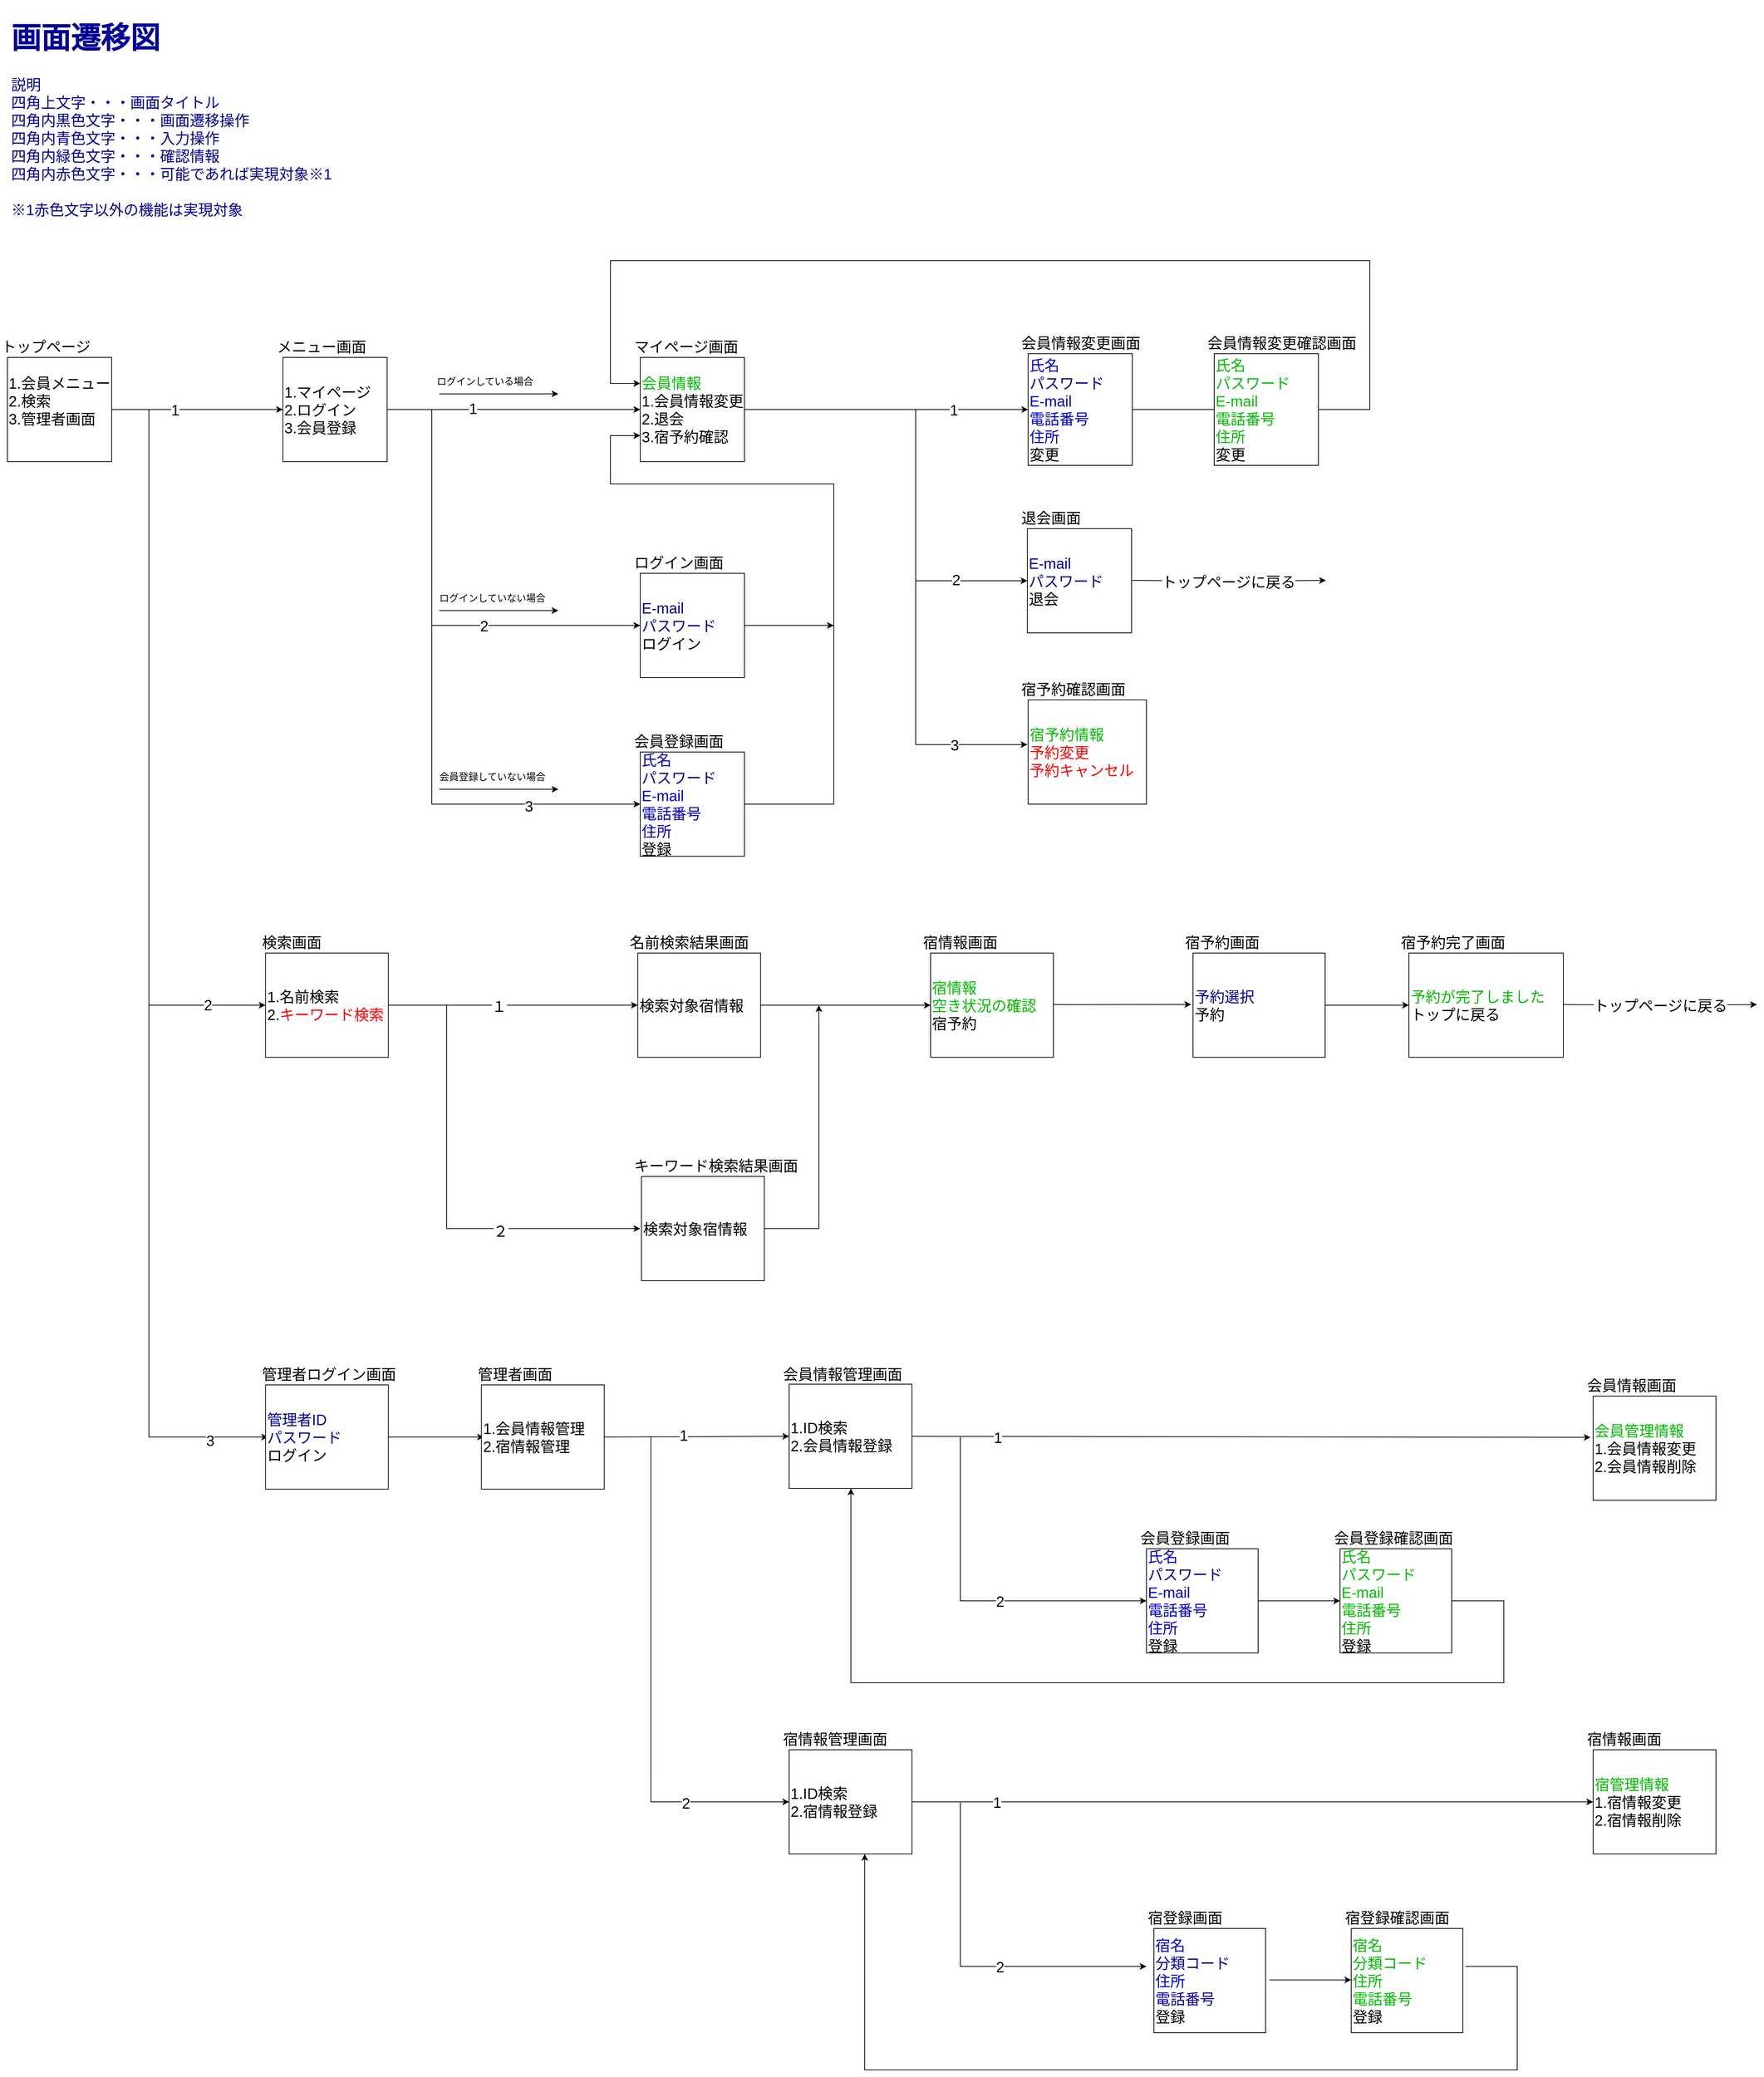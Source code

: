 <mxfile version="18.0.4" type="device"><diagram id="SCnkeToK2idK928pMim0" name="ページ1"><mxGraphModel dx="2257" dy="2437" grid="1" gridSize="10" guides="1" tooltips="1" connect="1" arrows="1" fold="1" page="1" pageScale="1" pageWidth="1100" pageHeight="1700" math="0" shadow="0"><root><mxCell id="0"/><mxCell id="1" parent="0"/><mxCell id="dKKwTY9NeeQIRmnHNCGu-58" value="" style="edgeStyle=segmentEdgeStyle;endArrow=classic;html=1;rounded=0;fontSize=20;fontColor=#000099;elbow=vertical;entryX=0;entryY=0.25;entryDx=0;entryDy=0;" edge="1" parent="1" target="dKKwTY9NeeQIRmnHNCGu-34"><mxGeometry width="50" height="50" relative="1" as="geometry"><mxPoint x="1240" y="20" as="sourcePoint"/><mxPoint x="370" y="-20" as="targetPoint"/><Array as="points"><mxPoint x="1560" y="20"/><mxPoint x="1560" y="-180"/><mxPoint x="540" y="-180"/><mxPoint x="540" y="-15"/></Array></mxGeometry></mxCell><mxCell id="NG-KO3p0tFt5fAg9RqJ7-1" value="&lt;span style=&quot;font-size: 20px;&quot;&gt;1.会員メニュー&lt;br&gt;&lt;div style=&quot;text-align: left;&quot;&gt;&lt;span style=&quot;background-color: initial;&quot;&gt;2.検索&lt;/span&gt;&lt;/div&gt;&lt;div style=&quot;text-align: left;&quot;&gt;3.管理者画面&lt;/div&gt;&lt;br&gt;&lt;/span&gt;" style="rounded=0;whiteSpace=wrap;html=1;" parent="1" vertex="1"><mxGeometry x="-270" y="-50" width="140" height="140" as="geometry"/></mxCell><mxCell id="NG-KO3p0tFt5fAg9RqJ7-6" value="1.名前検索&lt;br&gt;2.&lt;font color=&quot;#ff0000&quot;&gt;キーワード検索&lt;/font&gt;" style="rounded=0;whiteSpace=wrap;html=1;fontSize=20;align=left;" parent="1" vertex="1"><mxGeometry x="76.67" y="750" width="165" height="140" as="geometry"/></mxCell><mxCell id="NG-KO3p0tFt5fAg9RqJ7-11" value="" style="endArrow=classic;html=1;rounded=0;fontSize=20;exitX=1;exitY=0.5;exitDx=0;exitDy=0;entryX=0;entryY=0.5;entryDx=0;entryDy=0;startArrow=none;" parent="1" source="dKKwTY9NeeQIRmnHNCGu-34" target="dKKwTY9NeeQIRmnHNCGu-39" edge="1"><mxGeometry width="50" height="50" relative="1" as="geometry"><mxPoint x="530" y="20" as="sourcePoint"/><mxPoint x="820.0" y="20" as="targetPoint"/></mxGeometry></mxCell><mxCell id="dKKwTY9NeeQIRmnHNCGu-83" value="1" style="edgeLabel;html=1;align=center;verticalAlign=middle;resizable=0;points=[];fontSize=20;fontColor=#000000;" vertex="1" connectable="0" parent="NG-KO3p0tFt5fAg9RqJ7-11"><mxGeometry x="0.473" relative="1" as="geometry"><mxPoint as="offset"/></mxGeometry></mxCell><mxCell id="NG-KO3p0tFt5fAg9RqJ7-15" value="" style="endArrow=classic;html=1;rounded=0;fontSize=20;exitX=1;exitY=0.5;exitDx=0;exitDy=0;entryX=0;entryY=0.5;entryDx=0;entryDy=0;" parent="1" source="dKKwTY9NeeQIRmnHNCGu-25" target="dKKwTY9NeeQIRmnHNCGu-34" edge="1"><mxGeometry width="50" height="50" relative="1" as="geometry"><mxPoint x="260" y="20" as="sourcePoint"/><mxPoint x="410" y="20" as="targetPoint"/></mxGeometry></mxCell><mxCell id="dKKwTY9NeeQIRmnHNCGu-80" value="1" style="edgeLabel;html=1;align=center;verticalAlign=middle;resizable=0;points=[];fontSize=20;fontColor=#000000;" vertex="1" connectable="0" parent="NG-KO3p0tFt5fAg9RqJ7-15"><mxGeometry x="-0.324" y="2" relative="1" as="geometry"><mxPoint as="offset"/></mxGeometry></mxCell><mxCell id="NG-KO3p0tFt5fAg9RqJ7-21" value="" style="endArrow=classic;html=1;rounded=0;fontSize=20;edgeStyle=elbowEdgeStyle;entryX=0;entryY=0.5;entryDx=0;entryDy=0;" parent="1" target="dKKwTY9NeeQIRmnHNCGu-36" edge="1"><mxGeometry width="50" height="50" relative="1" as="geometry"><mxPoint x="300" y="20" as="sourcePoint"/><mxPoint x="410" y="630" as="targetPoint"/><Array as="points"><mxPoint x="300" y="80"/><mxPoint x="360" y="260"/><mxPoint x="310" y="120"/><mxPoint x="334" y="370"/><mxPoint x="334" y="900"/><mxPoint x="444" y="538.75"/><mxPoint x="474" y="568.75"/><mxPoint x="464" y="568.75"/><mxPoint x="474" y="598.75"/></Array></mxGeometry></mxCell><mxCell id="dKKwTY9NeeQIRmnHNCGu-82" value="3" style="edgeLabel;html=1;align=center;verticalAlign=middle;resizable=0;points=[];fontSize=20;fontColor=#000000;" vertex="1" connectable="0" parent="NG-KO3p0tFt5fAg9RqJ7-21"><mxGeometry x="0.628" y="-2" relative="1" as="geometry"><mxPoint as="offset"/></mxGeometry></mxCell><mxCell id="dKKwTY9NeeQIRmnHNCGu-4" value="" style="edgeStyle=segmentEdgeStyle;endArrow=classic;html=1;rounded=0;entryX=0;entryY=0.5;entryDx=0;entryDy=0;" edge="1" parent="1" target="NG-KO3p0tFt5fAg9RqJ7-6"><mxGeometry width="50" height="50" relative="1" as="geometry"><mxPoint x="-80" y="20" as="sourcePoint"/><mxPoint x="90" y="360" as="targetPoint"/><Array as="points"><mxPoint x="-80" y="180"/><mxPoint x="-80" y="860"/></Array></mxGeometry></mxCell><mxCell id="dKKwTY9NeeQIRmnHNCGu-79" value="2" style="edgeLabel;html=1;align=center;verticalAlign=middle;resizable=0;points=[];fontSize=20;fontColor=#000000;" vertex="1" connectable="0" parent="dKKwTY9NeeQIRmnHNCGu-4"><mxGeometry x="0.838" y="1" relative="1" as="geometry"><mxPoint as="offset"/></mxGeometry></mxCell><mxCell id="dKKwTY9NeeQIRmnHNCGu-25" value="&lt;div style=&quot;&quot;&gt;&lt;span style=&quot;font-size: 20px; background-color: initial;&quot;&gt;1.マイページ&lt;/span&gt;&lt;br&gt;&lt;/div&gt;&lt;div style=&quot;&quot;&gt;&lt;span style=&quot;font-size: 20px; background-color: initial;&quot;&gt;2.ログイン&lt;/span&gt;&lt;/div&gt;&lt;div style=&quot;&quot;&gt;&lt;span style=&quot;font-size: 20px;&quot;&gt;3.会員登録&lt;/span&gt;&lt;/div&gt;" style="rounded=0;whiteSpace=wrap;html=1;align=left;" vertex="1" parent="1"><mxGeometry x="100" y="-50" width="140" height="140" as="geometry"/></mxCell><mxCell id="dKKwTY9NeeQIRmnHNCGu-28" style="edgeStyle=elbowEdgeStyle;rounded=0;orthogonalLoop=1;jettySize=auto;html=1;exitX=0.75;exitY=0;exitDx=0;exitDy=0;" edge="1" parent="1" source="dKKwTY9NeeQIRmnHNCGu-25" target="dKKwTY9NeeQIRmnHNCGu-25"><mxGeometry relative="1" as="geometry"/></mxCell><mxCell id="dKKwTY9NeeQIRmnHNCGu-30" value="メニュー画面" style="text;html=1;strokeColor=none;fillColor=none;align=left;verticalAlign=middle;whiteSpace=wrap;rounded=0;fontSize=20;" vertex="1" parent="1"><mxGeometry x="90" y="-80" width="130" height="30" as="geometry"/></mxCell><mxCell id="dKKwTY9NeeQIRmnHNCGu-31" value="トップページ" style="text;html=1;strokeColor=none;fillColor=none;align=left;verticalAlign=middle;whiteSpace=wrap;rounded=0;fontSize=20;" vertex="1" parent="1"><mxGeometry x="-280" y="-80" width="130" height="30" as="geometry"/></mxCell><mxCell id="dKKwTY9NeeQIRmnHNCGu-32" value="検索画面" style="text;html=1;strokeColor=none;fillColor=none;align=left;verticalAlign=middle;whiteSpace=wrap;rounded=0;fontSize=20;" vertex="1" parent="1"><mxGeometry x="70" y="720" width="100" height="30" as="geometry"/></mxCell><mxCell id="dKKwTY9NeeQIRmnHNCGu-35" value="マイページ画面" style="text;html=1;strokeColor=none;fillColor=none;align=left;verticalAlign=middle;whiteSpace=wrap;rounded=0;fontSize=20;" vertex="1" parent="1"><mxGeometry x="570" y="-80" width="170" height="30" as="geometry"/></mxCell><mxCell id="dKKwTY9NeeQIRmnHNCGu-36" value="&lt;font style=&quot;&quot; color=&quot;#0000cc&quot;&gt;氏名&lt;br&gt;&lt;/font&gt;&lt;font color=&quot;#000099&quot;&gt;パスワード&lt;/font&gt;&lt;br style=&quot;&quot;&gt;&lt;font style=&quot;&quot; color=&quot;#0000cc&quot;&gt;E-mail&lt;/font&gt;&lt;br style=&quot;&quot;&gt;&lt;font style=&quot;&quot; color=&quot;#0000cc&quot;&gt;電話番号&lt;/font&gt;&lt;br style=&quot;&quot;&gt;&lt;font style=&quot;&quot; color=&quot;#0000cc&quot;&gt;住所&lt;/font&gt;&lt;br style=&quot;&quot;&gt;登録" style="rounded=0;whiteSpace=wrap;html=1;fontSize=20;align=left;" vertex="1" parent="1"><mxGeometry x="580" y="480" width="140" height="140" as="geometry"/></mxCell><mxCell id="dKKwTY9NeeQIRmnHNCGu-38" value="会員登録画面" style="text;html=1;strokeColor=none;fillColor=none;align=left;verticalAlign=middle;whiteSpace=wrap;rounded=0;fontSize=20;" vertex="1" parent="1"><mxGeometry x="570" y="450" width="140" height="30" as="geometry"/></mxCell><mxCell id="dKKwTY9NeeQIRmnHNCGu-39" value="&lt;font color=&quot;#0000cc&quot;&gt;氏名&lt;br&gt;&lt;/font&gt;&lt;font color=&quot;#000099&quot;&gt;パスワード&lt;/font&gt;&lt;br&gt;&lt;font color=&quot;#0000cc&quot;&gt;E-mail&lt;/font&gt;&lt;br&gt;&lt;font color=&quot;#0000cc&quot;&gt;電話番号&lt;/font&gt;&lt;br&gt;&lt;font color=&quot;#0000cc&quot;&gt;住所&lt;/font&gt;&lt;br&gt;変更" style="rounded=0;whiteSpace=wrap;html=1;fontSize=20;align=left;" vertex="1" parent="1"><mxGeometry x="1101" y="-55" width="140" height="150" as="geometry"/></mxCell><mxCell id="dKKwTY9NeeQIRmnHNCGu-40" value="会員情報変更画面" style="text;html=1;strokeColor=none;fillColor=none;align=left;verticalAlign=middle;whiteSpace=wrap;rounded=0;fontSize=20;" vertex="1" parent="1"><mxGeometry x="1090" y="-85" width="170" height="30" as="geometry"/></mxCell><mxCell id="dKKwTY9NeeQIRmnHNCGu-41" value="&lt;font color=&quot;#000099&quot;&gt;E-mail&lt;br&gt;パスワード&lt;/font&gt;&lt;br&gt;退会" style="rounded=0;whiteSpace=wrap;html=1;fontSize=20;align=left;" vertex="1" parent="1"><mxGeometry x="1100" y="180" width="140" height="140" as="geometry"/></mxCell><mxCell id="dKKwTY9NeeQIRmnHNCGu-42" value="" style="edgeStyle=segmentEdgeStyle;endArrow=classic;html=1;rounded=0;fontSize=20;entryX=0;entryY=0.5;entryDx=0;entryDy=0;entryPerimeter=0;" edge="1" parent="1" target="dKKwTY9NeeQIRmnHNCGu-41"><mxGeometry width="50" height="50" relative="1" as="geometry"><mxPoint x="950" y="20" as="sourcePoint"/><mxPoint x="1090" y="250" as="targetPoint"/><Array as="points"><mxPoint x="950" y="250"/></Array></mxGeometry></mxCell><mxCell id="dKKwTY9NeeQIRmnHNCGu-84" value="2" style="edgeLabel;html=1;align=center;verticalAlign=middle;resizable=0;points=[];fontSize=20;fontColor=#000000;" vertex="1" connectable="0" parent="dKKwTY9NeeQIRmnHNCGu-42"><mxGeometry x="0.492" y="2" relative="1" as="geometry"><mxPoint as="offset"/></mxGeometry></mxCell><mxCell id="dKKwTY9NeeQIRmnHNCGu-43" value="退会画面" style="text;html=1;strokeColor=none;fillColor=none;align=left;verticalAlign=middle;whiteSpace=wrap;rounded=0;fontSize=20;" vertex="1" parent="1"><mxGeometry x="1090" y="150" width="140" height="30" as="geometry"/></mxCell><mxCell id="dKKwTY9NeeQIRmnHNCGu-50" value="" style="edgeStyle=segmentEdgeStyle;endArrow=classic;html=1;rounded=0;fontSize=20;" edge="1" parent="1"><mxGeometry width="50" height="50" relative="1" as="geometry"><mxPoint x="950" y="250" as="sourcePoint"/><mxPoint x="1100" y="470" as="targetPoint"/><Array as="points"><mxPoint x="950" y="470"/><mxPoint x="1020" y="470"/></Array></mxGeometry></mxCell><mxCell id="dKKwTY9NeeQIRmnHNCGu-85" value="3" style="edgeLabel;html=1;align=center;verticalAlign=middle;resizable=0;points=[];fontSize=20;fontColor=#000000;" vertex="1" connectable="0" parent="dKKwTY9NeeQIRmnHNCGu-50"><mxGeometry x="0.468" relative="1" as="geometry"><mxPoint as="offset"/></mxGeometry></mxCell><mxCell id="dKKwTY9NeeQIRmnHNCGu-51" value="&lt;font color=&quot;#00bb00&quot;&gt;宿予約情報&lt;/font&gt;&lt;br&gt;&lt;font color=&quot;#ff0000&quot;&gt;予約変更&lt;br&gt;予約キャンセル&lt;/font&gt;" style="rounded=0;whiteSpace=wrap;html=1;fontSize=20;align=left;" vertex="1" parent="1"><mxGeometry x="1101" y="410" width="159" height="140" as="geometry"/></mxCell><mxCell id="dKKwTY9NeeQIRmnHNCGu-52" value="宿予約確認画面" style="text;html=1;strokeColor=none;fillColor=none;align=left;verticalAlign=middle;whiteSpace=wrap;rounded=0;fontSize=20;" vertex="1" parent="1"><mxGeometry x="1090" y="380" width="170" height="30" as="geometry"/></mxCell><mxCell id="dKKwTY9NeeQIRmnHNCGu-55" value="&lt;h1&gt;画面遷移図&lt;/h1&gt;&lt;div&gt;説明&lt;/div&gt;&lt;div&gt;四角上文字・・・画面タイトル&lt;/div&gt;&lt;div&gt;四角内黒色文字・・・画面遷移操作&lt;/div&gt;&lt;div&gt;四角内青色文字・・・入力操作&lt;/div&gt;&lt;div&gt;四角内緑色文字・・・確認情報&lt;/div&gt;&lt;div&gt;四角内赤色文字・・・可能であれば実現対象※1&lt;/div&gt;&lt;div&gt;&lt;br&gt;&lt;/div&gt;&lt;div&gt;※1赤色文字以外の機能は実現対象&lt;/div&gt;&lt;div&gt;&lt;br&gt;&lt;/div&gt;" style="text;html=1;strokeColor=none;fillColor=none;spacing=5;spacingTop=-20;whiteSpace=wrap;overflow=hidden;rounded=0;fontSize=20;fontColor=#000099;" vertex="1" parent="1"><mxGeometry x="-270" y="-520" width="510" height="360" as="geometry"/></mxCell><mxCell id="dKKwTY9NeeQIRmnHNCGu-57" value="" style="edgeStyle=orthogonalEdgeStyle;endArrow=classic;html=1;rounded=0;fontSize=20;fontColor=#000099;elbow=vertical;exitX=1;exitY=0.5;exitDx=0;exitDy=0;entryX=0;entryY=0.75;entryDx=0;entryDy=0;" edge="1" parent="1" source="dKKwTY9NeeQIRmnHNCGu-36" target="dKKwTY9NeeQIRmnHNCGu-34"><mxGeometry width="50" height="50" relative="1" as="geometry"><mxPoint x="610" y="635" as="sourcePoint"/><mxPoint x="570" y="50" as="targetPoint"/><Array as="points"><mxPoint x="840" y="550"/><mxPoint x="840" y="120"/><mxPoint x="540" y="120"/><mxPoint x="540" y="55"/></Array></mxGeometry></mxCell><mxCell id="dKKwTY9NeeQIRmnHNCGu-59" value="" style="endArrow=classic;html=1;rounded=0;fontSize=20;fontColor=#000099;elbow=vertical;" edge="1" parent="1" target="dKKwTY9NeeQIRmnHNCGu-60"><mxGeometry width="50" height="50" relative="1" as="geometry"><mxPoint x="300" y="310" as="sourcePoint"/><mxPoint x="400" y="450" as="targetPoint"/></mxGeometry></mxCell><mxCell id="dKKwTY9NeeQIRmnHNCGu-81" value="2" style="edgeLabel;html=1;align=center;verticalAlign=middle;resizable=0;points=[];fontSize=20;fontColor=#000000;" vertex="1" connectable="0" parent="dKKwTY9NeeQIRmnHNCGu-59"><mxGeometry x="-0.608" y="1" relative="1" as="geometry"><mxPoint x="15" y="1" as="offset"/></mxGeometry></mxCell><mxCell id="dKKwTY9NeeQIRmnHNCGu-60" value="&lt;font color=&quot;#000099&quot;&gt;E-mail&lt;/font&gt;&lt;br&gt;&lt;font color=&quot;#000099&quot;&gt;パスワード&lt;/font&gt;&lt;br&gt;ログイン" style="rounded=0;whiteSpace=wrap;html=1;fontSize=20;align=left;" vertex="1" parent="1"><mxGeometry x="580" y="240" width="140" height="140" as="geometry"/></mxCell><mxCell id="dKKwTY9NeeQIRmnHNCGu-61" value="ログイン画面" style="text;html=1;strokeColor=none;fillColor=none;align=left;verticalAlign=middle;whiteSpace=wrap;rounded=0;fontSize=20;" vertex="1" parent="1"><mxGeometry x="570" y="210" width="170" height="30" as="geometry"/></mxCell><mxCell id="dKKwTY9NeeQIRmnHNCGu-34" value="&lt;font color=&quot;#00bb00&quot;&gt;会員情報&lt;/font&gt;&lt;br&gt;1.会員情報変更&lt;br&gt;2.退会&lt;br&gt;3.宿予約確認" style="rounded=0;whiteSpace=wrap;html=1;fontSize=20;align=left;" vertex="1" parent="1"><mxGeometry x="580" y="-50" width="140" height="140" as="geometry"/></mxCell><mxCell id="dKKwTY9NeeQIRmnHNCGu-64" value="" style="endArrow=none;html=1;rounded=0;fontSize=20;exitX=1;exitY=0.5;exitDx=0;exitDy=0;entryX=0;entryY=0.5;entryDx=0;entryDy=0;" edge="1" parent="1" target="dKKwTY9NeeQIRmnHNCGu-34"><mxGeometry width="50" height="50" relative="1" as="geometry"><mxPoint x="530" y="20" as="sourcePoint"/><mxPoint x="1100" y="20" as="targetPoint"/></mxGeometry></mxCell><mxCell id="dKKwTY9NeeQIRmnHNCGu-65" value="" style="endArrow=classic;html=1;rounded=0;fontSize=20;fontColor=#000099;elbow=vertical;exitX=1;exitY=0.5;exitDx=0;exitDy=0;entryX=0;entryY=0.5;entryDx=0;entryDy=0;" edge="1" parent="1" source="NG-KO3p0tFt5fAg9RqJ7-1" target="dKKwTY9NeeQIRmnHNCGu-25"><mxGeometry width="50" height="50" relative="1" as="geometry"><mxPoint x="130" y="130" as="sourcePoint"/><mxPoint x="180" y="80" as="targetPoint"/></mxGeometry></mxCell><mxCell id="dKKwTY9NeeQIRmnHNCGu-78" value="1" style="edgeLabel;html=1;align=center;verticalAlign=middle;resizable=0;points=[];fontSize=20;fontColor=#000000;" vertex="1" connectable="0" parent="dKKwTY9NeeQIRmnHNCGu-65"><mxGeometry x="-0.262" relative="1" as="geometry"><mxPoint as="offset"/></mxGeometry></mxCell><mxCell id="dKKwTY9NeeQIRmnHNCGu-66" style="edgeStyle=orthogonalEdgeStyle;rounded=0;orthogonalLoop=1;jettySize=auto;html=1;exitX=0.5;exitY=1;exitDx=0;exitDy=0;fontSize=20;fontColor=#000099;elbow=vertical;" edge="1" parent="1" source="dKKwTY9NeeQIRmnHNCGu-39" target="dKKwTY9NeeQIRmnHNCGu-39"><mxGeometry relative="1" as="geometry"/></mxCell><mxCell id="dKKwTY9NeeQIRmnHNCGu-67" value="" style="endArrow=classic;html=1;rounded=0;fontSize=20;fontColor=#000099;elbow=vertical;exitX=1;exitY=0.5;exitDx=0;exitDy=0;" edge="1" parent="1" source="dKKwTY9NeeQIRmnHNCGu-60"><mxGeometry width="50" height="50" relative="1" as="geometry"><mxPoint x="730" y="450" as="sourcePoint"/><mxPoint x="840" y="310" as="targetPoint"/></mxGeometry></mxCell><mxCell id="dKKwTY9NeeQIRmnHNCGu-68" value="" style="endArrow=classic;html=1;rounded=0;fontSize=20;fontColor=#000099;elbow=vertical;" edge="1" parent="1"><mxGeometry width="50" height="50" relative="1" as="geometry"><mxPoint x="310" y="-1" as="sourcePoint"/><mxPoint x="470" y="-1" as="targetPoint"/></mxGeometry></mxCell><mxCell id="dKKwTY9NeeQIRmnHNCGu-69" value="&lt;font style=&quot;font-size: 13px;&quot; color=&quot;#000000&quot;&gt;ログインしている場合&lt;/font&gt;" style="edgeLabel;html=1;align=center;verticalAlign=middle;resizable=0;points=[];fontSize=20;fontColor=#000099;" vertex="1" connectable="0" parent="dKKwTY9NeeQIRmnHNCGu-68"><mxGeometry x="-0.292" y="-2" relative="1" as="geometry"><mxPoint x="4" y="-22" as="offset"/></mxGeometry></mxCell><mxCell id="dKKwTY9NeeQIRmnHNCGu-70" value="" style="endArrow=classic;html=1;rounded=0;fontSize=20;fontColor=#000099;elbow=vertical;" edge="1" parent="1"><mxGeometry width="50" height="50" relative="1" as="geometry"><mxPoint x="310" y="290" as="sourcePoint"/><mxPoint x="470" y="290" as="targetPoint"/><Array as="points"><mxPoint x="390" y="290"/></Array></mxGeometry></mxCell><mxCell id="dKKwTY9NeeQIRmnHNCGu-71" value="&lt;font color=&quot;#000000&quot;&gt;&lt;span style=&quot;font-size: 13px;&quot;&gt;ログインしていない場合&lt;/span&gt;&lt;/font&gt;" style="edgeLabel;html=1;align=center;verticalAlign=middle;resizable=0;points=[];fontSize=20;fontColor=#000099;" vertex="1" connectable="0" parent="dKKwTY9NeeQIRmnHNCGu-70"><mxGeometry x="-0.292" y="-2" relative="1" as="geometry"><mxPoint x="14" y="-22" as="offset"/></mxGeometry></mxCell><mxCell id="dKKwTY9NeeQIRmnHNCGu-72" value="" style="endArrow=classic;html=1;rounded=0;fontSize=20;fontColor=#000099;elbow=vertical;" edge="1" parent="1"><mxGeometry width="50" height="50" relative="1" as="geometry"><mxPoint x="310" y="530" as="sourcePoint"/><mxPoint x="470" y="530" as="targetPoint"/><Array as="points"><mxPoint x="390" y="530"/></Array></mxGeometry></mxCell><mxCell id="dKKwTY9NeeQIRmnHNCGu-73" value="&lt;font color=&quot;#000000&quot;&gt;&lt;span style=&quot;font-size: 13px;&quot;&gt;会員登録していない場合&lt;/span&gt;&lt;/font&gt;" style="edgeLabel;html=1;align=center;verticalAlign=middle;resizable=0;points=[];fontSize=20;fontColor=#000099;" vertex="1" connectable="0" parent="dKKwTY9NeeQIRmnHNCGu-72"><mxGeometry x="-0.292" y="-2" relative="1" as="geometry"><mxPoint x="14" y="-22" as="offset"/></mxGeometry></mxCell><mxCell id="dKKwTY9NeeQIRmnHNCGu-76" value="" style="endArrow=classic;html=1;rounded=0;fontSize=13;fontColor=#000000;elbow=vertical;" edge="1" parent="1"><mxGeometry relative="1" as="geometry"><mxPoint x="1241" y="249.5" as="sourcePoint"/><mxPoint x="1501" y="249.5" as="targetPoint"/><Array as="points"><mxPoint x="1381" y="250.5"/></Array></mxGeometry></mxCell><mxCell id="dKKwTY9NeeQIRmnHNCGu-77" value="&lt;font style=&quot;font-size: 20px;&quot;&gt;トップページに戻る&lt;/font&gt;" style="edgeLabel;resizable=0;html=1;align=center;verticalAlign=middle;rounded=0;fontSize=13;fontColor=#000000;" connectable="0" vertex="1" parent="dKKwTY9NeeQIRmnHNCGu-76"><mxGeometry relative="1" as="geometry"><mxPoint x="-1" as="offset"/></mxGeometry></mxCell><mxCell id="dKKwTY9NeeQIRmnHNCGu-93" value="" style="edgeStyle=orthogonalEdgeStyle;rounded=0;orthogonalLoop=1;jettySize=auto;html=1;fontSize=20;fontColor=#FF0000;elbow=vertical;entryX=0;entryY=0.5;entryDx=0;entryDy=0;" edge="1" parent="1" source="dKKwTY9NeeQIRmnHNCGu-87" target="dKKwTY9NeeQIRmnHNCGu-99"><mxGeometry relative="1" as="geometry"><mxPoint x="844.17" y="820" as="targetPoint"/></mxGeometry></mxCell><mxCell id="dKKwTY9NeeQIRmnHNCGu-87" value="検索対象宿情報" style="rounded=0;whiteSpace=wrap;html=1;fontSize=20;align=left;" vertex="1" parent="1"><mxGeometry x="576.67" y="750" width="165" height="140" as="geometry"/></mxCell><mxCell id="dKKwTY9NeeQIRmnHNCGu-88" value="名前検索結果画面" style="text;html=1;strokeColor=none;fillColor=none;align=left;verticalAlign=middle;whiteSpace=wrap;rounded=0;fontSize=20;" vertex="1" parent="1"><mxGeometry x="564.17" y="720" width="190" height="30" as="geometry"/></mxCell><mxCell id="dKKwTY9NeeQIRmnHNCGu-89" value="" style="endArrow=classic;html=1;rounded=0;fontSize=20;fontColor=#000000;elbow=vertical;exitX=1;exitY=0.5;exitDx=0;exitDy=0;entryX=0;entryY=0.5;entryDx=0;entryDy=0;" edge="1" parent="1" source="NG-KO3p0tFt5fAg9RqJ7-6" target="dKKwTY9NeeQIRmnHNCGu-87"><mxGeometry width="50" height="50" relative="1" as="geometry"><mxPoint x="321.67" y="770" as="sourcePoint"/><mxPoint x="371.67" y="720" as="targetPoint"/></mxGeometry></mxCell><mxCell id="dKKwTY9NeeQIRmnHNCGu-95" value="１" style="edgeLabel;html=1;align=center;verticalAlign=middle;resizable=0;points=[];fontSize=20;fontColor=#000000;" vertex="1" connectable="0" parent="dKKwTY9NeeQIRmnHNCGu-89"><mxGeometry x="-0.116" y="-1" relative="1" as="geometry"><mxPoint as="offset"/></mxGeometry></mxCell><mxCell id="dKKwTY9NeeQIRmnHNCGu-90" value="&lt;span style=&quot;&quot;&gt;検索対象宿情報&lt;/span&gt;" style="rounded=0;whiteSpace=wrap;html=1;fontSize=20;align=left;" vertex="1" parent="1"><mxGeometry x="581.67" y="1050" width="165" height="140" as="geometry"/></mxCell><mxCell id="dKKwTY9NeeQIRmnHNCGu-91" value="キーワード検索結果画面" style="text;html=1;strokeColor=none;fillColor=none;align=left;verticalAlign=middle;whiteSpace=wrap;rounded=0;fontSize=20;" vertex="1" parent="1"><mxGeometry x="570" y="1020" width="233.33" height="30" as="geometry"/></mxCell><mxCell id="dKKwTY9NeeQIRmnHNCGu-94" value="" style="endArrow=classic;html=1;rounded=0;fontSize=20;fontColor=#FF0000;edgeStyle=elbowEdgeStyle;" edge="1" parent="1"><mxGeometry width="50" height="50" relative="1" as="geometry"><mxPoint x="320" y="820" as="sourcePoint"/><mxPoint x="580" y="1120" as="targetPoint"/><Array as="points"><mxPoint x="320" y="1000"/></Array></mxGeometry></mxCell><mxCell id="dKKwTY9NeeQIRmnHNCGu-96" value="２" style="edgeLabel;html=1;align=center;verticalAlign=middle;resizable=0;points=[];fontSize=20;fontColor=#000000;" vertex="1" connectable="0" parent="dKKwTY9NeeQIRmnHNCGu-94"><mxGeometry x="0.326" y="-3" relative="1" as="geometry"><mxPoint as="offset"/></mxGeometry></mxCell><mxCell id="dKKwTY9NeeQIRmnHNCGu-97" value="" style="edgeStyle=segmentEdgeStyle;endArrow=classic;html=1;rounded=0;fontSize=20;fontColor=#000000;" edge="1" parent="1"><mxGeometry width="50" height="50" relative="1" as="geometry"><mxPoint x="746.67" y="1120" as="sourcePoint"/><mxPoint x="820" y="820" as="targetPoint"/><Array as="points"><mxPoint x="820" y="1120"/></Array></mxGeometry></mxCell><mxCell id="dKKwTY9NeeQIRmnHNCGu-99" value="&lt;font color=&quot;#00bb00&quot;&gt;宿情報&lt;/font&gt;&lt;br&gt;&lt;font color=&quot;#00bb00&quot;&gt;空き状況の確認&lt;/font&gt;&lt;br&gt;宿予約" style="rounded=0;whiteSpace=wrap;html=1;fontSize=20;align=left;" vertex="1" parent="1"><mxGeometry x="970" y="750" width="165" height="140" as="geometry"/></mxCell><mxCell id="dKKwTY9NeeQIRmnHNCGu-100" value="宿情報画面" style="text;html=1;strokeColor=none;fillColor=none;align=left;verticalAlign=middle;whiteSpace=wrap;rounded=0;fontSize=20;" vertex="1" parent="1"><mxGeometry x="957.5" y="720" width="190" height="30" as="geometry"/></mxCell><mxCell id="dKKwTY9NeeQIRmnHNCGu-101" value="&lt;font color=&quot;#000099&quot;&gt;予約選択&lt;/font&gt;&lt;br&gt;予約" style="rounded=0;whiteSpace=wrap;html=1;fontSize=20;align=left;" vertex="1" parent="1"><mxGeometry x="1322.5" y="750" width="177.5" height="140" as="geometry"/></mxCell><mxCell id="dKKwTY9NeeQIRmnHNCGu-102" value="宿予約画面" style="text;html=1;strokeColor=none;fillColor=none;align=left;verticalAlign=middle;whiteSpace=wrap;rounded=0;fontSize=20;" vertex="1" parent="1"><mxGeometry x="1310" y="720" width="190" height="30" as="geometry"/></mxCell><mxCell id="dKKwTY9NeeQIRmnHNCGu-103" value="" style="edgeStyle=orthogonalEdgeStyle;rounded=0;orthogonalLoop=1;jettySize=auto;html=1;fontSize=20;fontColor=#FF0000;elbow=vertical;" edge="1" parent="1"><mxGeometry relative="1" as="geometry"><mxPoint x="1135" y="819.17" as="sourcePoint"/><mxPoint x="1320" y="819" as="targetPoint"/><Array as="points"><mxPoint x="1165" y="819.17"/><mxPoint x="1165" y="819.17"/></Array></mxGeometry></mxCell><mxCell id="dKKwTY9NeeQIRmnHNCGu-104" value="&lt;font color=&quot;#00bb00&quot;&gt;予約が完了しました&lt;/font&gt;&lt;br&gt;トップに戻る" style="rounded=0;whiteSpace=wrap;html=1;fontSize=20;align=left;" vertex="1" parent="1"><mxGeometry x="1612.5" y="750" width="207.5" height="140" as="geometry"/></mxCell><mxCell id="dKKwTY9NeeQIRmnHNCGu-105" value="宿予約完了画面" style="text;html=1;strokeColor=none;fillColor=none;align=left;verticalAlign=middle;whiteSpace=wrap;rounded=0;fontSize=20;" vertex="1" parent="1"><mxGeometry x="1600" y="720" width="190" height="30" as="geometry"/></mxCell><mxCell id="dKKwTY9NeeQIRmnHNCGu-107" value="" style="endArrow=classic;html=1;rounded=0;fontSize=20;fontColor=#00BB00;entryX=0;entryY=0.5;entryDx=0;entryDy=0;exitX=1;exitY=0.5;exitDx=0;exitDy=0;" edge="1" parent="1" source="dKKwTY9NeeQIRmnHNCGu-101" target="dKKwTY9NeeQIRmnHNCGu-104"><mxGeometry width="50" height="50" relative="1" as="geometry"><mxPoint x="1320" y="910" as="sourcePoint"/><mxPoint x="1370" y="860" as="targetPoint"/></mxGeometry></mxCell><mxCell id="dKKwTY9NeeQIRmnHNCGu-109" value="" style="endArrow=classic;html=1;rounded=0;fontSize=13;fontColor=#000000;elbow=vertical;" edge="1" parent="1"><mxGeometry relative="1" as="geometry"><mxPoint x="1820" y="819.17" as="sourcePoint"/><mxPoint x="2080" y="819.17" as="targetPoint"/><Array as="points"><mxPoint x="1960.0" y="820.17"/></Array></mxGeometry></mxCell><mxCell id="dKKwTY9NeeQIRmnHNCGu-110" value="&lt;font style=&quot;font-size: 20px;&quot;&gt;トップページに戻る&lt;/font&gt;" style="edgeLabel;resizable=0;html=1;align=center;verticalAlign=middle;rounded=0;fontSize=13;fontColor=#000000;" connectable="0" vertex="1" parent="dKKwTY9NeeQIRmnHNCGu-109"><mxGeometry relative="1" as="geometry"/></mxCell><mxCell id="dKKwTY9NeeQIRmnHNCGu-111" value="&lt;font color=&quot;#00bb00&quot;&gt;氏名&lt;br&gt;パスワード&lt;br&gt;E-mail&lt;br&gt;電話番号&lt;br&gt;住所&lt;/font&gt;&lt;br&gt;変更" style="rounded=0;whiteSpace=wrap;html=1;fontSize=20;align=left;" vertex="1" parent="1"><mxGeometry x="1351" y="-55" width="140" height="150" as="geometry"/></mxCell><mxCell id="dKKwTY9NeeQIRmnHNCGu-112" value="会員情報変更確認画面" style="text;html=1;strokeColor=none;fillColor=none;align=left;verticalAlign=middle;whiteSpace=wrap;rounded=0;fontSize=20;" vertex="1" parent="1"><mxGeometry x="1340" y="-85" width="210" height="30" as="geometry"/></mxCell><mxCell id="dKKwTY9NeeQIRmnHNCGu-113" style="edgeStyle=orthogonalEdgeStyle;rounded=0;orthogonalLoop=1;jettySize=auto;html=1;exitX=0.5;exitY=1;exitDx=0;exitDy=0;fontSize=20;fontColor=#000099;elbow=vertical;" edge="1" parent="1" source="dKKwTY9NeeQIRmnHNCGu-111" target="dKKwTY9NeeQIRmnHNCGu-111"><mxGeometry relative="1" as="geometry"/></mxCell><mxCell id="dKKwTY9NeeQIRmnHNCGu-114" value="" style="endArrow=classic;html=1;rounded=0;fontSize=20;fontColor=#00BB00;edgeStyle=elbowEdgeStyle;" edge="1" parent="1"><mxGeometry width="50" height="50" relative="1" as="geometry"><mxPoint x="-80" y="820" as="sourcePoint"/><mxPoint x="80" y="1400" as="targetPoint"/><Array as="points"><mxPoint x="-80" y="1390"/></Array></mxGeometry></mxCell><mxCell id="dKKwTY9NeeQIRmnHNCGu-115" value="&lt;font color=&quot;#000099&quot;&gt;管理者ID&lt;br&gt;パスワード&lt;/font&gt;&lt;br&gt;ログイン" style="rounded=0;whiteSpace=wrap;html=1;fontSize=20;align=left;" vertex="1" parent="1"><mxGeometry x="76.67" y="1330" width="165" height="140" as="geometry"/></mxCell><mxCell id="dKKwTY9NeeQIRmnHNCGu-116" value="3" style="edgeLabel;html=1;align=center;verticalAlign=middle;resizable=0;points=[];fontSize=20;fontColor=#000000;" vertex="1" connectable="0" parent="1"><mxGeometry y="1399" as="geometry"><mxPoint x="2" y="5" as="offset"/></mxGeometry></mxCell><mxCell id="dKKwTY9NeeQIRmnHNCGu-117" value="管理者ログイン画面" style="text;html=1;strokeColor=none;fillColor=none;align=left;verticalAlign=middle;whiteSpace=wrap;rounded=0;fontSize=20;" vertex="1" parent="1"><mxGeometry x="70" y="1300" width="210" height="30" as="geometry"/></mxCell><mxCell id="dKKwTY9NeeQIRmnHNCGu-118" value="" style="endArrow=classic;html=1;rounded=0;fontSize=20;fontColor=#000099;exitX=1;exitY=0.5;exitDx=0;exitDy=0;" edge="1" parent="1" source="dKKwTY9NeeQIRmnHNCGu-115"><mxGeometry width="50" height="50" relative="1" as="geometry"><mxPoint x="420" y="1440" as="sourcePoint"/><mxPoint x="370" y="1400" as="targetPoint"/></mxGeometry></mxCell><mxCell id="dKKwTY9NeeQIRmnHNCGu-119" value="1.会員情報管理&lt;br&gt;2.宿情報管理" style="rounded=0;whiteSpace=wrap;html=1;fontSize=20;align=left;" vertex="1" parent="1"><mxGeometry x="366.67" y="1330" width="165" height="140" as="geometry"/></mxCell><mxCell id="dKKwTY9NeeQIRmnHNCGu-120" value="管理者画面" style="text;html=1;strokeColor=none;fillColor=none;align=left;verticalAlign=middle;whiteSpace=wrap;rounded=0;fontSize=20;" vertex="1" parent="1"><mxGeometry x="360" y="1300" width="210" height="30" as="geometry"/></mxCell><mxCell id="dKKwTY9NeeQIRmnHNCGu-121" value="" style="endArrow=classic;html=1;rounded=0;fontSize=20;fontColor=#000099;exitX=1;exitY=0.5;exitDx=0;exitDy=0;entryX=0;entryY=0.5;entryDx=0;entryDy=0;" edge="1" parent="1" target="dKKwTY9NeeQIRmnHNCGu-122"><mxGeometry width="50" height="50" relative="1" as="geometry"><mxPoint x="531.67" y="1400" as="sourcePoint"/><mxPoint x="660" y="1400" as="targetPoint"/></mxGeometry></mxCell><mxCell id="dKKwTY9NeeQIRmnHNCGu-129" value="1" style="edgeLabel;html=1;align=center;verticalAlign=middle;resizable=0;points=[];fontSize=20;fontColor=#000000;" vertex="1" connectable="0" parent="dKKwTY9NeeQIRmnHNCGu-121"><mxGeometry x="-0.143" y="3" relative="1" as="geometry"><mxPoint as="offset"/></mxGeometry></mxCell><mxCell id="dKKwTY9NeeQIRmnHNCGu-122" value="1.ID検索&lt;br&gt;2.会員情報登録" style="rounded=0;whiteSpace=wrap;html=1;fontSize=20;align=left;" vertex="1" parent="1"><mxGeometry x="780.0" y="1329" width="165" height="140" as="geometry"/></mxCell><mxCell id="dKKwTY9NeeQIRmnHNCGu-123" value="会員情報管理画面" style="text;html=1;strokeColor=none;fillColor=none;align=left;verticalAlign=middle;whiteSpace=wrap;rounded=0;fontSize=20;" vertex="1" parent="1"><mxGeometry x="770" y="1300" width="210" height="30" as="geometry"/></mxCell><mxCell id="dKKwTY9NeeQIRmnHNCGu-124" value="" style="edgeStyle=segmentEdgeStyle;endArrow=classic;html=1;rounded=0;fontSize=20;fontColor=#000000;entryX=0;entryY=0.5;entryDx=0;entryDy=0;" edge="1" parent="1" target="dKKwTY9NeeQIRmnHNCGu-125"><mxGeometry width="50" height="50" relative="1" as="geometry"><mxPoint x="594.34" y="1399" as="sourcePoint"/><mxPoint x="780" y="1620" as="targetPoint"/><Array as="points"><mxPoint x="594" y="1890"/></Array></mxGeometry></mxCell><mxCell id="dKKwTY9NeeQIRmnHNCGu-130" value="2" style="edgeLabel;html=1;align=center;verticalAlign=middle;resizable=0;points=[];fontSize=20;fontColor=#000000;" vertex="1" connectable="0" parent="dKKwTY9NeeQIRmnHNCGu-124"><mxGeometry x="0.302" y="2" relative="1" as="geometry"><mxPoint x="44" y="51" as="offset"/></mxGeometry></mxCell><mxCell id="dKKwTY9NeeQIRmnHNCGu-125" value="1.ID検索&lt;br&gt;2.宿情報登録" style="rounded=0;whiteSpace=wrap;html=1;fontSize=20;align=left;" vertex="1" parent="1"><mxGeometry x="780.0" y="1820" width="165" height="140" as="geometry"/></mxCell><mxCell id="dKKwTY9NeeQIRmnHNCGu-126" value="宿情報管理画面" style="text;html=1;strokeColor=none;fillColor=none;align=left;verticalAlign=middle;whiteSpace=wrap;rounded=0;fontSize=20;" vertex="1" parent="1"><mxGeometry x="770" y="1790" width="210" height="30" as="geometry"/></mxCell><mxCell id="dKKwTY9NeeQIRmnHNCGu-131" value="" style="endArrow=classic;html=1;rounded=0;fontSize=20;fontColor=#000000;exitX=1;exitY=0.5;exitDx=0;exitDy=0;entryX=-0.021;entryY=0.396;entryDx=0;entryDy=0;entryPerimeter=0;" edge="1" parent="1" source="dKKwTY9NeeQIRmnHNCGu-122" target="dKKwTY9NeeQIRmnHNCGu-141"><mxGeometry width="50" height="50" relative="1" as="geometry"><mxPoint x="1070" y="1400" as="sourcePoint"/><mxPoint x="1250" y="1400" as="targetPoint"/></mxGeometry></mxCell><mxCell id="dKKwTY9NeeQIRmnHNCGu-138" value="1" style="edgeLabel;html=1;align=center;verticalAlign=middle;resizable=0;points=[];fontSize=20;fontColor=#000000;" vertex="1" connectable="0" parent="dKKwTY9NeeQIRmnHNCGu-131"><mxGeometry x="-0.226" y="-1" relative="1" as="geometry"><mxPoint x="-238" y="-1" as="offset"/></mxGeometry></mxCell><mxCell id="dKKwTY9NeeQIRmnHNCGu-132" value="&lt;font color=&quot;#00bb00&quot;&gt;宿管理情報&lt;/font&gt;&lt;br&gt;1.宿情報変更&lt;br&gt;2.宿情報削除" style="rounded=0;whiteSpace=wrap;html=1;fontSize=20;align=left;" vertex="1" parent="1"><mxGeometry x="1860.0" y="1820" width="165" height="140" as="geometry"/></mxCell><mxCell id="dKKwTY9NeeQIRmnHNCGu-133" value="宿情報画面" style="text;html=1;strokeColor=none;fillColor=none;align=left;verticalAlign=middle;whiteSpace=wrap;rounded=0;fontSize=20;" vertex="1" parent="1"><mxGeometry x="1850" y="1790" width="210" height="30" as="geometry"/></mxCell><mxCell id="dKKwTY9NeeQIRmnHNCGu-134" value="" style="endArrow=classic;html=1;rounded=0;fontSize=20;fontColor=#00BB00;edgeStyle=elbowEdgeStyle;entryX=0;entryY=0.5;entryDx=0;entryDy=0;" edge="1" parent="1" target="dKKwTY9NeeQIRmnHNCGu-135"><mxGeometry width="50" height="50" relative="1" as="geometry"><mxPoint x="1010" y="1400" as="sourcePoint"/><mxPoint x="1230" y="1620" as="targetPoint"/><Array as="points"><mxPoint x="1010" y="1620"/></Array></mxGeometry></mxCell><mxCell id="dKKwTY9NeeQIRmnHNCGu-139" value="2" style="edgeLabel;html=1;align=center;verticalAlign=middle;resizable=0;points=[];fontSize=20;fontColor=#000000;" vertex="1" connectable="0" parent="dKKwTY9NeeQIRmnHNCGu-134"><mxGeometry x="0.162" relative="1" as="geometry"><mxPoint as="offset"/></mxGeometry></mxCell><mxCell id="dKKwTY9NeeQIRmnHNCGu-135" value="&lt;font style=&quot;&quot; color=&quot;#0000cc&quot;&gt;氏名&lt;br&gt;&lt;/font&gt;&lt;font color=&quot;#000099&quot;&gt;パスワード&lt;/font&gt;&lt;br style=&quot;&quot;&gt;&lt;font style=&quot;&quot; color=&quot;#0000cc&quot;&gt;E-mail&lt;/font&gt;&lt;br style=&quot;&quot;&gt;&lt;font style=&quot;&quot; color=&quot;#0000cc&quot;&gt;電話番号&lt;/font&gt;&lt;br style=&quot;&quot;&gt;&lt;font style=&quot;&quot; color=&quot;#0000cc&quot;&gt;住所&lt;/font&gt;&lt;br style=&quot;&quot;&gt;登録" style="rounded=0;whiteSpace=wrap;html=1;fontSize=20;align=left;" vertex="1" parent="1"><mxGeometry x="1260" y="1550" width="150" height="140" as="geometry"/></mxCell><mxCell id="dKKwTY9NeeQIRmnHNCGu-136" value="会員登録画面" style="text;html=1;strokeColor=none;fillColor=none;align=left;verticalAlign=middle;whiteSpace=wrap;rounded=0;fontSize=20;" vertex="1" parent="1"><mxGeometry x="1250" y="1520" width="140" height="30" as="geometry"/></mxCell><mxCell id="dKKwTY9NeeQIRmnHNCGu-141" value="&lt;font color=&quot;#00bb00&quot;&gt;会員管理情報&lt;/font&gt;&lt;br&gt;1.会員情報変更&lt;br&gt;2.会員情報削除" style="rounded=0;whiteSpace=wrap;html=1;fontSize=20;align=left;" vertex="1" parent="1"><mxGeometry x="1860.0" y="1345" width="165" height="140" as="geometry"/></mxCell><mxCell id="dKKwTY9NeeQIRmnHNCGu-142" value="会員情報画面" style="text;html=1;strokeColor=none;fillColor=none;align=left;verticalAlign=middle;whiteSpace=wrap;rounded=0;fontSize=20;" vertex="1" parent="1"><mxGeometry x="1850" y="1315" width="210" height="30" as="geometry"/></mxCell><mxCell id="dKKwTY9NeeQIRmnHNCGu-143" value="" style="endArrow=classic;html=1;rounded=0;fontSize=20;fontColor=#000000;exitX=1;exitY=0.5;exitDx=0;exitDy=0;entryX=0;entryY=0.5;entryDx=0;entryDy=0;" edge="1" parent="1" target="dKKwTY9NeeQIRmnHNCGu-132"><mxGeometry width="50" height="50" relative="1" as="geometry"><mxPoint x="945" y="1890" as="sourcePoint"/><mxPoint x="1250.0" y="1891" as="targetPoint"/></mxGeometry></mxCell><mxCell id="dKKwTY9NeeQIRmnHNCGu-144" value="1" style="edgeLabel;html=1;align=center;verticalAlign=middle;resizable=0;points=[];fontSize=20;fontColor=#000000;" vertex="1" connectable="0" parent="dKKwTY9NeeQIRmnHNCGu-143"><mxGeometry x="-0.226" y="-1" relative="1" as="geometry"><mxPoint x="-240" y="-1" as="offset"/></mxGeometry></mxCell><mxCell id="dKKwTY9NeeQIRmnHNCGu-145" value="" style="endArrow=classic;html=1;rounded=0;fontSize=20;fontColor=#00BB00;edgeStyle=elbowEdgeStyle;entryX=0;entryY=0.5;entryDx=0;entryDy=0;" edge="1" parent="1"><mxGeometry width="50" height="50" relative="1" as="geometry"><mxPoint x="1010.0" y="1891" as="sourcePoint"/><mxPoint x="1260.0" y="2111" as="targetPoint"/><Array as="points"><mxPoint x="1010.0" y="2111"/></Array></mxGeometry></mxCell><mxCell id="dKKwTY9NeeQIRmnHNCGu-146" value="2" style="edgeLabel;html=1;align=center;verticalAlign=middle;resizable=0;points=[];fontSize=20;fontColor=#000000;" vertex="1" connectable="0" parent="dKKwTY9NeeQIRmnHNCGu-145"><mxGeometry x="0.162" relative="1" as="geometry"><mxPoint as="offset"/></mxGeometry></mxCell><mxCell id="dKKwTY9NeeQIRmnHNCGu-147" value="&lt;font style=&quot;&quot; color=&quot;#0000cc&quot;&gt;宿名&lt;br&gt;&lt;/font&gt;&lt;font color=&quot;#000099&quot;&gt;分類コード&lt;/font&gt;&lt;br style=&quot;&quot;&gt;&lt;font style=&quot;&quot; color=&quot;#0000cc&quot;&gt;住所&lt;br&gt;&lt;/font&gt;&lt;font color=&quot;#000099&quot;&gt;電話番号&lt;/font&gt;&lt;br style=&quot;&quot;&gt;登録" style="rounded=0;whiteSpace=wrap;html=1;fontSize=20;align=left;" vertex="1" parent="1"><mxGeometry x="1270" y="2060" width="150" height="140" as="geometry"/></mxCell><mxCell id="dKKwTY9NeeQIRmnHNCGu-148" value="宿登録画面" style="text;html=1;strokeColor=none;fillColor=none;align=left;verticalAlign=middle;whiteSpace=wrap;rounded=0;fontSize=20;" vertex="1" parent="1"><mxGeometry x="1260" y="2030" width="140" height="30" as="geometry"/></mxCell><mxCell id="dKKwTY9NeeQIRmnHNCGu-149" value="&lt;font color=&quot;#00bb00&quot;&gt;氏名&lt;br&gt;パスワード&lt;br style=&quot;&quot;&gt;E-mail&lt;br style=&quot;&quot;&gt;電話番号&lt;br style=&quot;&quot;&gt;住所&lt;/font&gt;&lt;br style=&quot;&quot;&gt;登録" style="rounded=0;whiteSpace=wrap;html=1;fontSize=20;align=left;" vertex="1" parent="1"><mxGeometry x="1520" y="1550" width="150" height="140" as="geometry"/></mxCell><mxCell id="dKKwTY9NeeQIRmnHNCGu-151" value="" style="edgeStyle=elbowEdgeStyle;rounded=0;orthogonalLoop=1;jettySize=auto;html=1;fontSize=20;fontColor=#000099;" edge="1" parent="1" source="dKKwTY9NeeQIRmnHNCGu-150" target="dKKwTY9NeeQIRmnHNCGu-149"><mxGeometry relative="1" as="geometry"/></mxCell><mxCell id="dKKwTY9NeeQIRmnHNCGu-150" value="会員登録確認画面" style="text;html=1;strokeColor=none;fillColor=none;align=left;verticalAlign=middle;whiteSpace=wrap;rounded=0;fontSize=20;" vertex="1" parent="1"><mxGeometry x="1510" y="1520" width="190" height="30" as="geometry"/></mxCell><mxCell id="dKKwTY9NeeQIRmnHNCGu-152" value="" style="endArrow=classic;html=1;rounded=0;fontSize=20;fontColor=#00BB00;exitX=1;exitY=0.5;exitDx=0;exitDy=0;entryX=0;entryY=0.5;entryDx=0;entryDy=0;" edge="1" parent="1" source="dKKwTY9NeeQIRmnHNCGu-135" target="dKKwTY9NeeQIRmnHNCGu-149"><mxGeometry width="50" height="50" relative="1" as="geometry"><mxPoint x="990" y="1830" as="sourcePoint"/><mxPoint x="1040" y="1780" as="targetPoint"/></mxGeometry></mxCell><mxCell id="dKKwTY9NeeQIRmnHNCGu-153" value="" style="edgeStyle=orthogonalEdgeStyle;elbow=vertical;endArrow=classic;html=1;rounded=0;fontSize=20;fontColor=#00BB00;exitX=1;exitY=0.5;exitDx=0;exitDy=0;" edge="1" parent="1" source="dKKwTY9NeeQIRmnHNCGu-149" target="dKKwTY9NeeQIRmnHNCGu-122"><mxGeometry width="50" height="50" relative="1" as="geometry"><mxPoint x="990" y="1830" as="sourcePoint"/><mxPoint x="850" y="1760" as="targetPoint"/><Array as="points"><mxPoint x="1740" y="1620"/><mxPoint x="1740" y="1730"/><mxPoint x="863" y="1730"/></Array></mxGeometry></mxCell><mxCell id="dKKwTY9NeeQIRmnHNCGu-154" value="&lt;font color=&quot;#00bb00&quot;&gt;宿名&lt;br&gt;分類コード&lt;br style=&quot;&quot;&gt;住所&lt;br&gt;電話番号&lt;/font&gt;&lt;br style=&quot;&quot;&gt;登録" style="rounded=0;whiteSpace=wrap;html=1;fontSize=20;align=left;" vertex="1" parent="1"><mxGeometry x="1535" y="2060" width="150" height="140" as="geometry"/></mxCell><mxCell id="dKKwTY9NeeQIRmnHNCGu-155" value="宿登録確認画面" style="text;html=1;strokeColor=none;fillColor=none;align=left;verticalAlign=middle;whiteSpace=wrap;rounded=0;fontSize=20;" vertex="1" parent="1"><mxGeometry x="1525" y="2030" width="175" height="30" as="geometry"/></mxCell><mxCell id="dKKwTY9NeeQIRmnHNCGu-156" value="" style="endArrow=classic;html=1;rounded=0;fontSize=20;fontColor=#00BB00;exitX=1;exitY=0.5;exitDx=0;exitDy=0;entryX=0;entryY=0.5;entryDx=0;entryDy=0;" edge="1" parent="1"><mxGeometry width="50" height="50" relative="1" as="geometry"><mxPoint x="1425" y="2129.09" as="sourcePoint"/><mxPoint x="1535" y="2129.09" as="targetPoint"/></mxGeometry></mxCell><mxCell id="dKKwTY9NeeQIRmnHNCGu-158" value="" style="edgeStyle=orthogonalEdgeStyle;elbow=vertical;endArrow=classic;html=1;rounded=0;fontSize=20;fontColor=#00BB00;exitX=1;exitY=0.5;exitDx=0;exitDy=0;" edge="1" parent="1"><mxGeometry width="50" height="50" relative="1" as="geometry"><mxPoint x="1688.45" y="2111" as="sourcePoint"/><mxPoint x="881.541" y="1960" as="targetPoint"/><Array as="points"><mxPoint x="1758" y="2111"/><mxPoint x="1758" y="2250"/><mxPoint x="881" y="2250"/></Array></mxGeometry></mxCell></root></mxGraphModel></diagram></mxfile>
